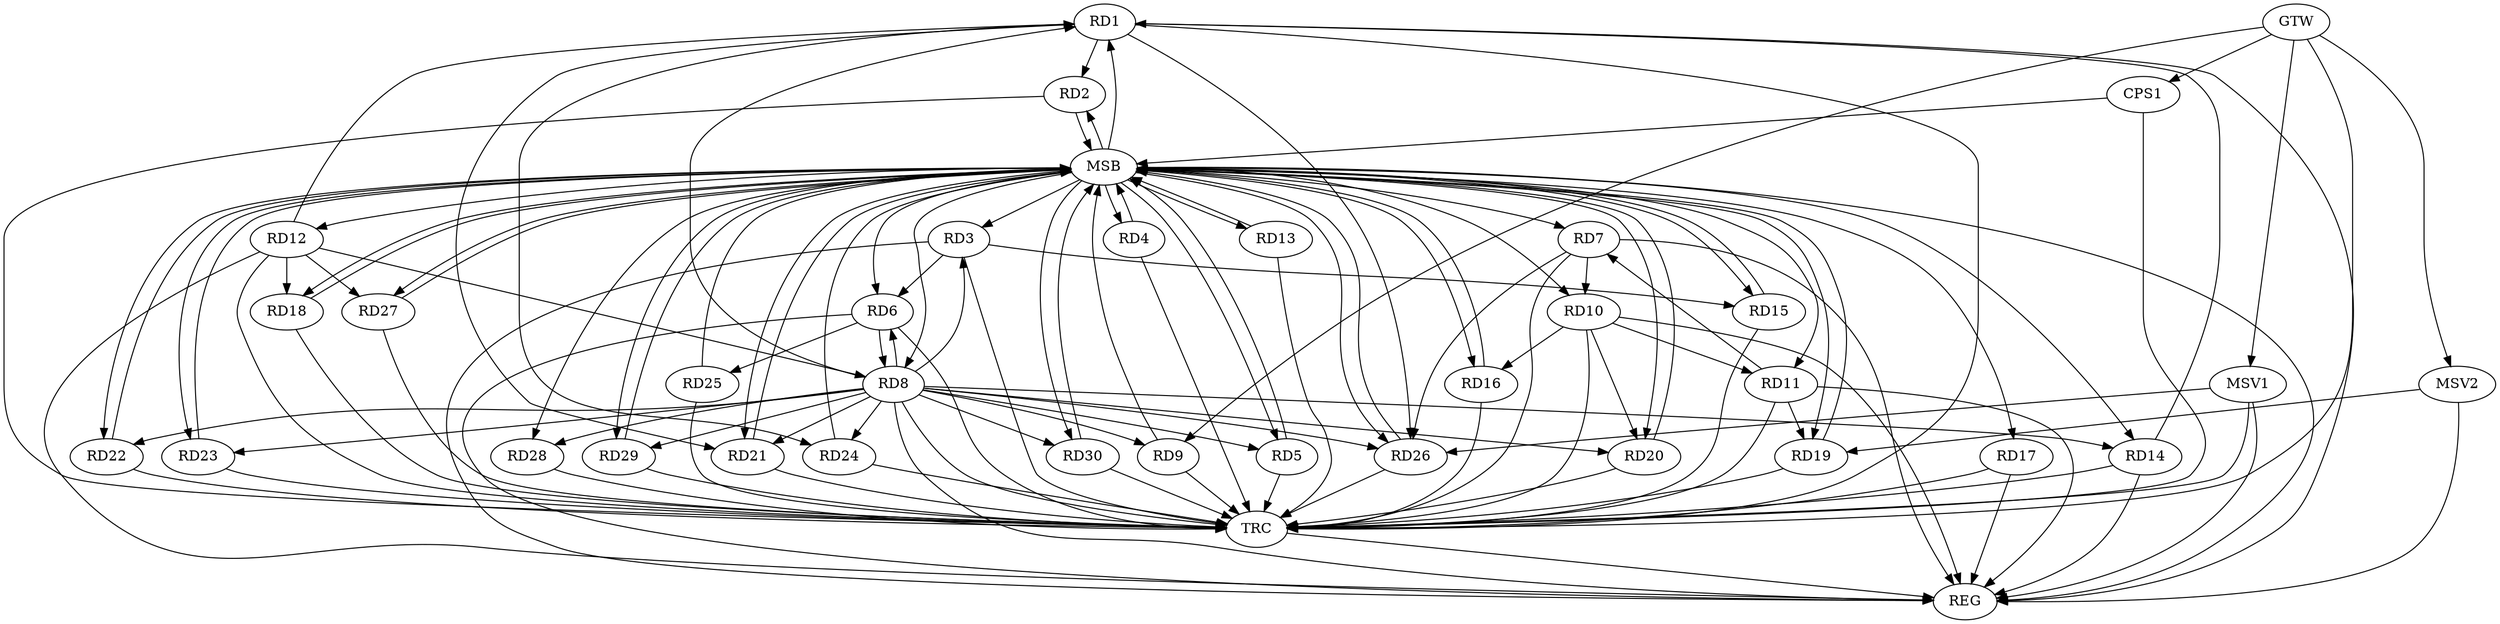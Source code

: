strict digraph G {
  RD1 [ label="RD1" ];
  RD2 [ label="RD2" ];
  RD3 [ label="RD3" ];
  RD4 [ label="RD4" ];
  RD5 [ label="RD5" ];
  RD6 [ label="RD6" ];
  RD7 [ label="RD7" ];
  RD8 [ label="RD8" ];
  RD9 [ label="RD9" ];
  RD10 [ label="RD10" ];
  RD11 [ label="RD11" ];
  RD12 [ label="RD12" ];
  RD13 [ label="RD13" ];
  RD14 [ label="RD14" ];
  RD15 [ label="RD15" ];
  RD16 [ label="RD16" ];
  RD17 [ label="RD17" ];
  RD18 [ label="RD18" ];
  RD19 [ label="RD19" ];
  RD20 [ label="RD20" ];
  RD21 [ label="RD21" ];
  RD22 [ label="RD22" ];
  RD23 [ label="RD23" ];
  RD24 [ label="RD24" ];
  RD25 [ label="RD25" ];
  RD26 [ label="RD26" ];
  RD27 [ label="RD27" ];
  RD28 [ label="RD28" ];
  RD29 [ label="RD29" ];
  RD30 [ label="RD30" ];
  CPS1 [ label="CPS1" ];
  GTW [ label="GTW" ];
  REG [ label="REG" ];
  MSB [ label="MSB" ];
  TRC [ label="TRC" ];
  MSV1 [ label="MSV1" ];
  MSV2 [ label="MSV2" ];
  RD1 -> RD2;
  RD8 -> RD1;
  RD12 -> RD1;
  RD14 -> RD1;
  RD1 -> RD21;
  RD1 -> RD24;
  RD1 -> RD26;
  RD3 -> RD6;
  RD3 -> RD15;
  RD6 -> RD8;
  RD6 -> RD25;
  RD7 -> RD10;
  RD11 -> RD7;
  RD7 -> RD26;
  RD12 -> RD8;
  RD8 -> RD20;
  RD8 -> RD21;
  RD8 -> RD24;
  RD8 -> RD26;
  RD8 -> RD29;
  RD10 -> RD11;
  RD10 -> RD16;
  RD10 -> RD20;
  RD11 -> RD19;
  RD12 -> RD18;
  RD12 -> RD27;
  GTW -> RD9;
  GTW -> CPS1;
  RD1 -> REG;
  RD3 -> REG;
  RD6 -> REG;
  RD7 -> REG;
  RD8 -> REG;
  RD10 -> REG;
  RD11 -> REG;
  RD12 -> REG;
  RD14 -> REG;
  RD17 -> REG;
  RD2 -> MSB;
  MSB -> RD29;
  MSB -> REG;
  RD4 -> MSB;
  MSB -> RD8;
  MSB -> RD26;
  RD5 -> MSB;
  MSB -> RD16;
  RD9 -> MSB;
  MSB -> RD27;
  RD13 -> MSB;
  MSB -> RD1;
  MSB -> RD18;
  MSB -> RD19;
  MSB -> RD21;
  MSB -> RD28;
  RD15 -> MSB;
  MSB -> RD4;
  MSB -> RD11;
  MSB -> RD12;
  MSB -> RD13;
  RD16 -> MSB;
  MSB -> RD6;
  MSB -> RD30;
  RD18 -> MSB;
  MSB -> RD2;
  MSB -> RD10;
  MSB -> RD15;
  MSB -> RD20;
  RD19 -> MSB;
  RD20 -> MSB;
  MSB -> RD14;
  MSB -> RD17;
  RD21 -> MSB;
  RD22 -> MSB;
  MSB -> RD5;
  RD23 -> MSB;
  RD24 -> MSB;
  MSB -> RD3;
  RD25 -> MSB;
  RD26 -> MSB;
  MSB -> RD22;
  RD27 -> MSB;
  MSB -> RD23;
  RD29 -> MSB;
  RD30 -> MSB;
  MSB -> RD7;
  CPS1 -> MSB;
  RD1 -> TRC;
  RD2 -> TRC;
  RD3 -> TRC;
  RD4 -> TRC;
  RD5 -> TRC;
  RD6 -> TRC;
  RD7 -> TRC;
  RD8 -> TRC;
  RD9 -> TRC;
  RD10 -> TRC;
  RD11 -> TRC;
  RD12 -> TRC;
  RD13 -> TRC;
  RD14 -> TRC;
  RD15 -> TRC;
  RD16 -> TRC;
  RD17 -> TRC;
  RD18 -> TRC;
  RD19 -> TRC;
  RD20 -> TRC;
  RD21 -> TRC;
  RD22 -> TRC;
  RD23 -> TRC;
  RD24 -> TRC;
  RD25 -> TRC;
  RD26 -> TRC;
  RD27 -> TRC;
  RD28 -> TRC;
  RD29 -> TRC;
  RD30 -> TRC;
  CPS1 -> TRC;
  GTW -> TRC;
  TRC -> REG;
  RD8 -> RD6;
  RD8 -> RD14;
  RD8 -> RD9;
  RD8 -> RD22;
  RD8 -> RD30;
  RD8 -> RD3;
  RD8 -> RD5;
  RD8 -> RD28;
  RD8 -> RD23;
  MSV1 -> RD26;
  GTW -> MSV1;
  MSV1 -> REG;
  MSV1 -> TRC;
  MSV2 -> RD19;
  GTW -> MSV2;
  MSV2 -> REG;
}
